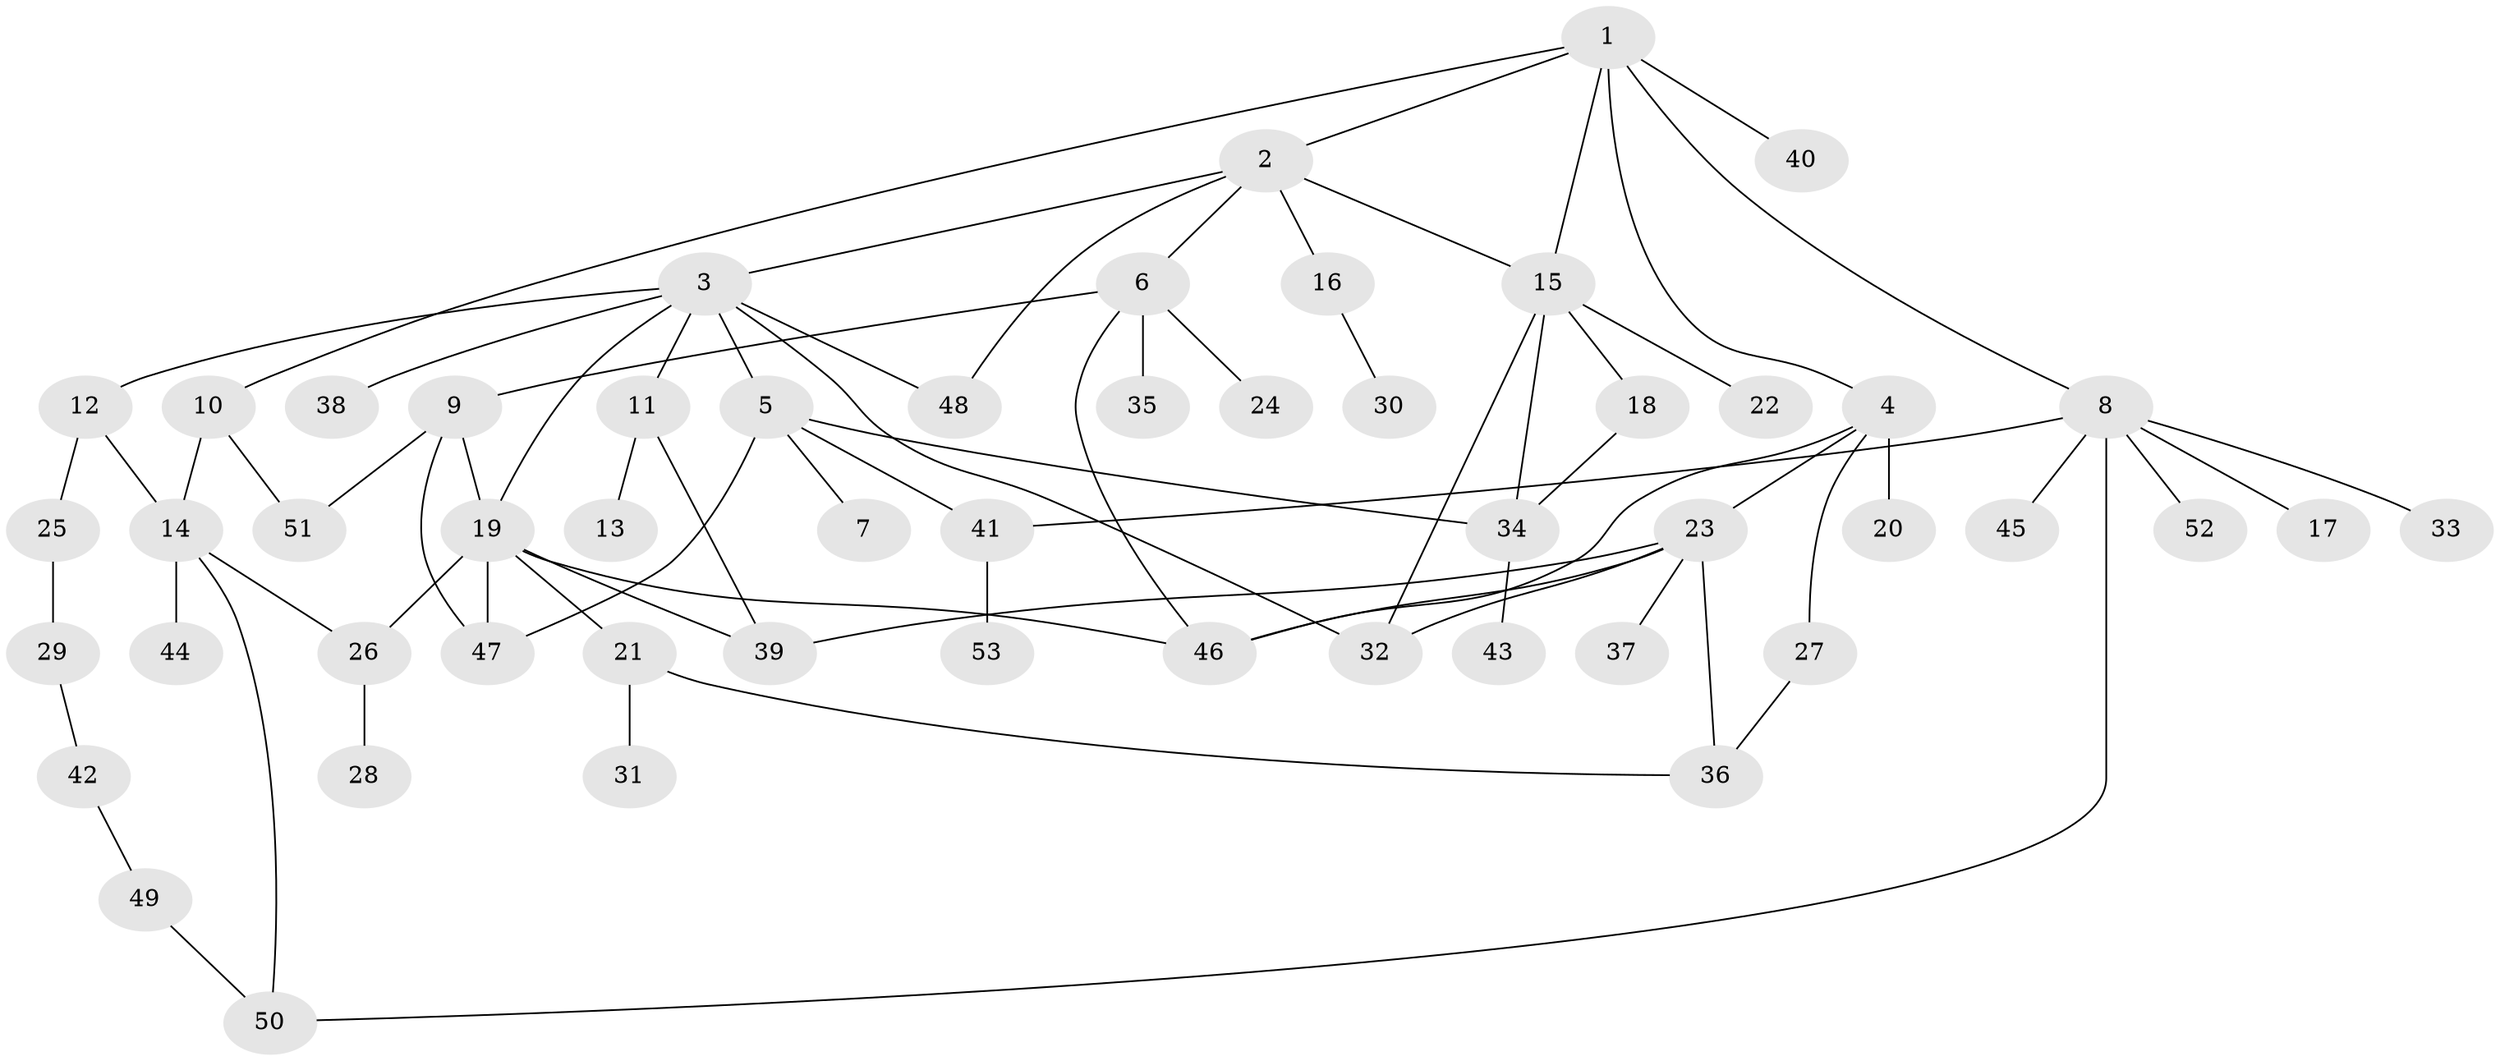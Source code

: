// Generated by graph-tools (version 1.1) at 2025/10/02/27/25 16:10:51]
// undirected, 53 vertices, 74 edges
graph export_dot {
graph [start="1"]
  node [color=gray90,style=filled];
  1;
  2;
  3;
  4;
  5;
  6;
  7;
  8;
  9;
  10;
  11;
  12;
  13;
  14;
  15;
  16;
  17;
  18;
  19;
  20;
  21;
  22;
  23;
  24;
  25;
  26;
  27;
  28;
  29;
  30;
  31;
  32;
  33;
  34;
  35;
  36;
  37;
  38;
  39;
  40;
  41;
  42;
  43;
  44;
  45;
  46;
  47;
  48;
  49;
  50;
  51;
  52;
  53;
  1 -- 2;
  1 -- 4;
  1 -- 8;
  1 -- 10;
  1 -- 15;
  1 -- 40;
  2 -- 3;
  2 -- 6;
  2 -- 16;
  2 -- 15;
  2 -- 48;
  3 -- 5;
  3 -- 11;
  3 -- 12;
  3 -- 19;
  3 -- 38;
  3 -- 48;
  3 -- 32;
  4 -- 20;
  4 -- 23;
  4 -- 27;
  4 -- 46;
  5 -- 7;
  5 -- 41;
  5 -- 47;
  5 -- 34;
  6 -- 9;
  6 -- 24;
  6 -- 35;
  6 -- 46;
  8 -- 17;
  8 -- 33;
  8 -- 45;
  8 -- 50;
  8 -- 52;
  8 -- 41;
  9 -- 51;
  9 -- 47;
  9 -- 19;
  10 -- 14;
  10 -- 51;
  11 -- 13;
  11 -- 39;
  12 -- 25;
  12 -- 14;
  14 -- 26;
  14 -- 44;
  14 -- 50;
  15 -- 18;
  15 -- 22;
  15 -- 34;
  15 -- 32;
  16 -- 30;
  18 -- 34;
  19 -- 21;
  19 -- 39;
  19 -- 46;
  19 -- 26;
  19 -- 47;
  21 -- 31;
  21 -- 36;
  23 -- 32;
  23 -- 37;
  23 -- 36;
  23 -- 46;
  23 -- 39;
  25 -- 29;
  26 -- 28;
  27 -- 36;
  29 -- 42;
  34 -- 43;
  41 -- 53;
  42 -- 49;
  49 -- 50;
}
